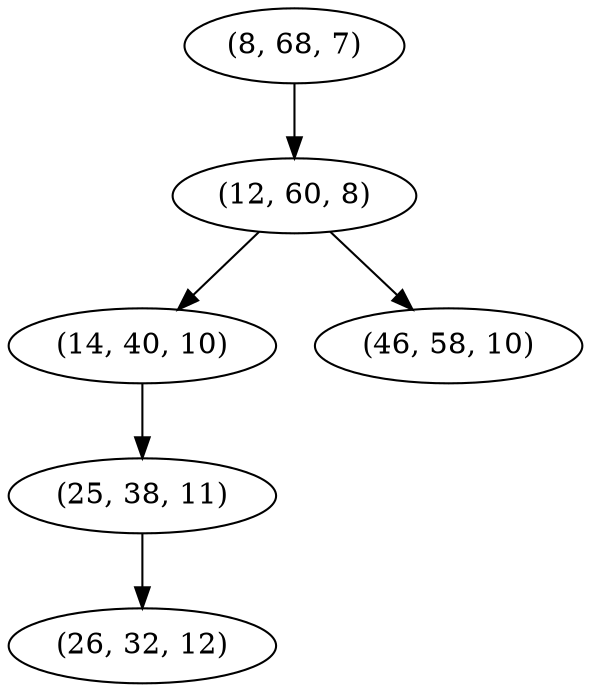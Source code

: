 digraph tree {
    "(8, 68, 7)";
    "(12, 60, 8)";
    "(14, 40, 10)";
    "(25, 38, 11)";
    "(26, 32, 12)";
    "(46, 58, 10)";
    "(8, 68, 7)" -> "(12, 60, 8)";
    "(12, 60, 8)" -> "(14, 40, 10)";
    "(12, 60, 8)" -> "(46, 58, 10)";
    "(14, 40, 10)" -> "(25, 38, 11)";
    "(25, 38, 11)" -> "(26, 32, 12)";
}
